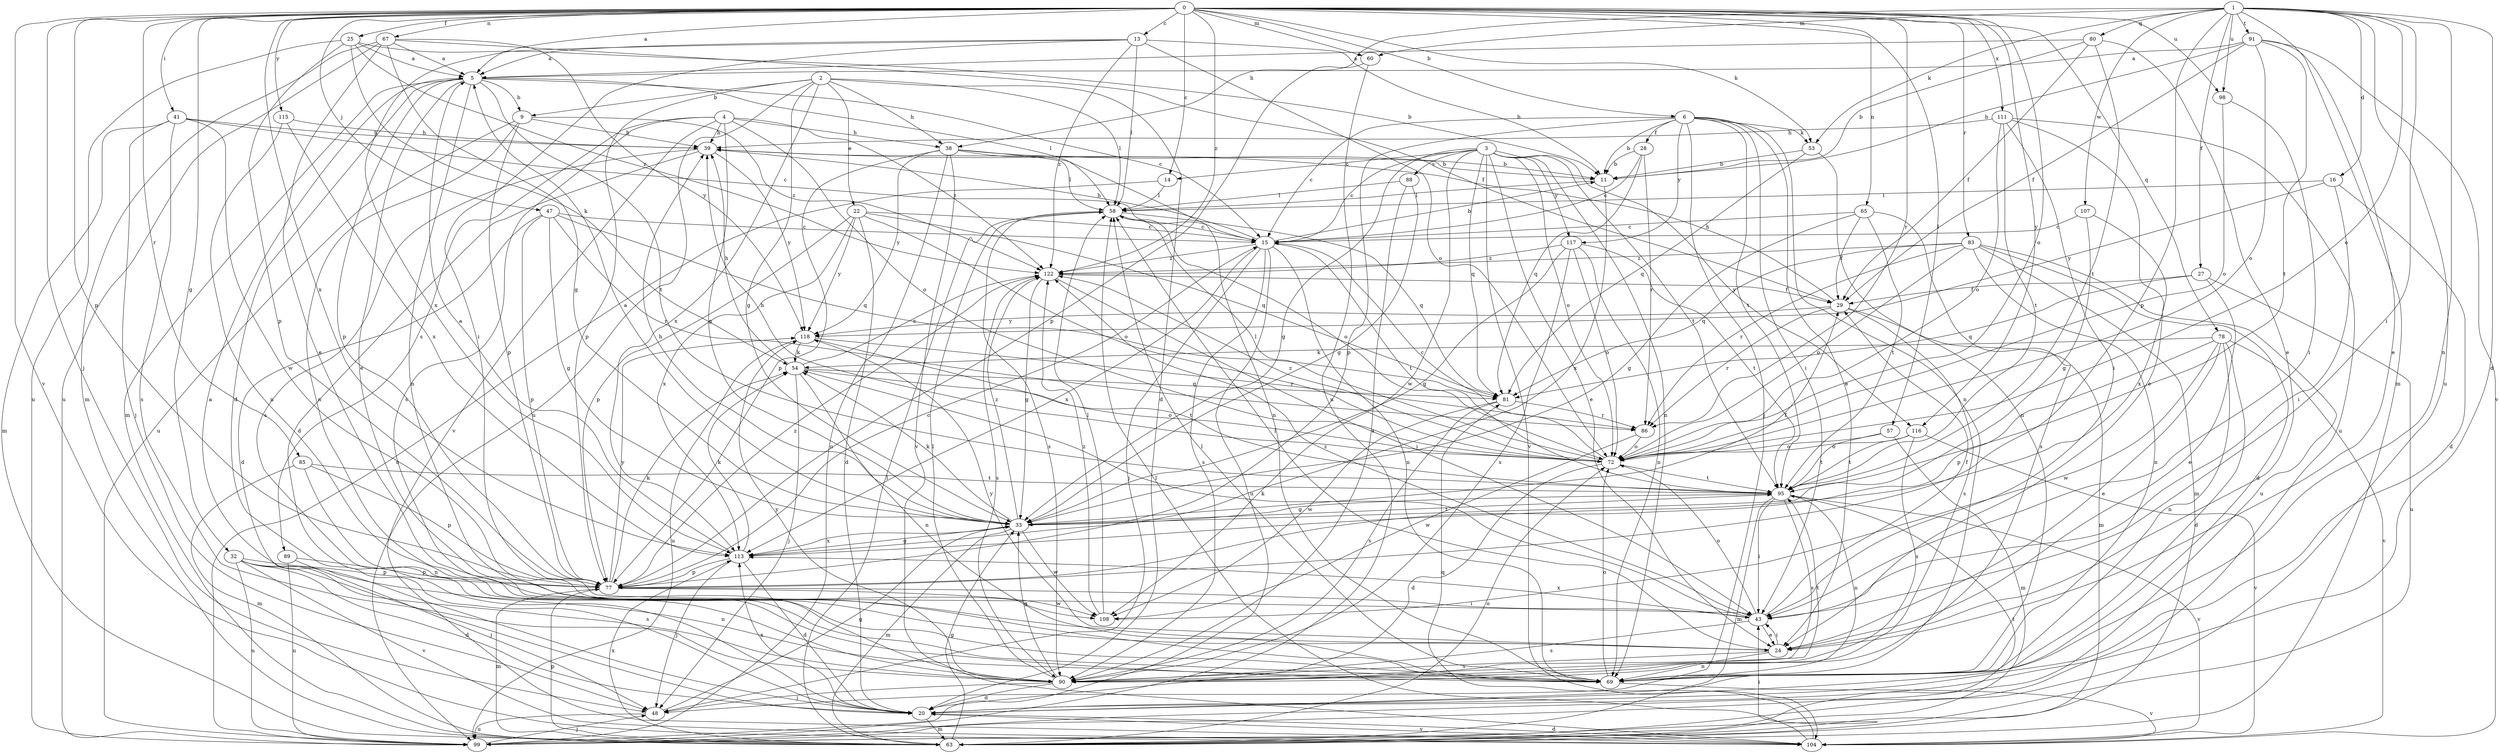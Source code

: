 strict digraph  {
0;
1;
2;
3;
4;
5;
6;
9;
11;
13;
14;
15;
16;
20;
22;
24;
25;
27;
28;
29;
32;
33;
38;
39;
41;
43;
47;
48;
53;
54;
57;
58;
60;
63;
65;
67;
69;
72;
77;
78;
80;
81;
83;
85;
86;
88;
89;
90;
91;
95;
98;
99;
104;
107;
108;
111;
113;
115;
116;
117;
118;
122;
0 -> 5  [label=a];
0 -> 6  [label=b];
0 -> 13  [label=c];
0 -> 14  [label=c];
0 -> 25  [label=f];
0 -> 32  [label=g];
0 -> 41  [label=i];
0 -> 47  [label=j];
0 -> 48  [label=j];
0 -> 53  [label=k];
0 -> 57  [label=l];
0 -> 60  [label=m];
0 -> 65  [label=n];
0 -> 67  [label=n];
0 -> 72  [label=o];
0 -> 77  [label=p];
0 -> 78  [label=q];
0 -> 83  [label=r];
0 -> 85  [label=r];
0 -> 86  [label=r];
0 -> 98  [label=u];
0 -> 104  [label=v];
0 -> 111  [label=x];
0 -> 113  [label=x];
0 -> 115  [label=y];
0 -> 116  [label=y];
0 -> 122  [label=z];
1 -> 16  [label=d];
1 -> 20  [label=d];
1 -> 27  [label=f];
1 -> 38  [label=h];
1 -> 43  [label=i];
1 -> 53  [label=k];
1 -> 60  [label=m];
1 -> 63  [label=m];
1 -> 69  [label=n];
1 -> 72  [label=o];
1 -> 77  [label=p];
1 -> 80  [label=q];
1 -> 91  [label=t];
1 -> 98  [label=u];
1 -> 99  [label=u];
1 -> 107  [label=w];
2 -> 9  [label=b];
2 -> 20  [label=d];
2 -> 22  [label=e];
2 -> 33  [label=g];
2 -> 38  [label=h];
2 -> 58  [label=l];
2 -> 77  [label=p];
2 -> 99  [label=u];
2 -> 113  [label=x];
3 -> 14  [label=c];
3 -> 15  [label=c];
3 -> 24  [label=e];
3 -> 33  [label=g];
3 -> 69  [label=n];
3 -> 72  [label=o];
3 -> 81  [label=q];
3 -> 88  [label=s];
3 -> 95  [label=t];
3 -> 104  [label=v];
3 -> 108  [label=w];
3 -> 116  [label=y];
3 -> 117  [label=y];
4 -> 33  [label=g];
4 -> 38  [label=h];
4 -> 39  [label=h];
4 -> 72  [label=o];
4 -> 89  [label=s];
4 -> 90  [label=s];
4 -> 104  [label=v];
4 -> 122  [label=z];
5 -> 9  [label=b];
5 -> 15  [label=c];
5 -> 20  [label=d];
5 -> 24  [label=e];
5 -> 58  [label=l];
5 -> 63  [label=m];
5 -> 69  [label=n];
5 -> 77  [label=p];
5 -> 95  [label=t];
6 -> 11  [label=b];
6 -> 15  [label=c];
6 -> 24  [label=e];
6 -> 28  [label=f];
6 -> 43  [label=i];
6 -> 48  [label=j];
6 -> 53  [label=k];
6 -> 69  [label=n];
6 -> 77  [label=p];
6 -> 95  [label=t];
6 -> 117  [label=y];
9 -> 39  [label=h];
9 -> 69  [label=n];
9 -> 77  [label=p];
9 -> 99  [label=u];
9 -> 122  [label=z];
11 -> 58  [label=l];
11 -> 113  [label=x];
13 -> 5  [label=a];
13 -> 11  [label=b];
13 -> 43  [label=i];
13 -> 58  [label=l];
13 -> 72  [label=o];
13 -> 113  [label=x];
13 -> 122  [label=z];
14 -> 58  [label=l];
14 -> 99  [label=u];
15 -> 11  [label=b];
15 -> 39  [label=h];
15 -> 48  [label=j];
15 -> 69  [label=n];
15 -> 90  [label=s];
15 -> 95  [label=t];
15 -> 99  [label=u];
15 -> 113  [label=x];
15 -> 122  [label=z];
16 -> 20  [label=d];
16 -> 43  [label=i];
16 -> 58  [label=l];
16 -> 118  [label=y];
20 -> 5  [label=a];
20 -> 63  [label=m];
20 -> 104  [label=v];
20 -> 113  [label=x];
22 -> 15  [label=c];
22 -> 20  [label=d];
22 -> 72  [label=o];
22 -> 77  [label=p];
22 -> 81  [label=q];
22 -> 113  [label=x];
22 -> 118  [label=y];
24 -> 43  [label=i];
24 -> 58  [label=l];
24 -> 69  [label=n];
24 -> 90  [label=s];
24 -> 118  [label=y];
25 -> 5  [label=a];
25 -> 11  [label=b];
25 -> 54  [label=k];
25 -> 77  [label=p];
25 -> 99  [label=u];
25 -> 122  [label=z];
27 -> 24  [label=e];
27 -> 29  [label=f];
27 -> 81  [label=q];
27 -> 99  [label=u];
28 -> 11  [label=b];
28 -> 15  [label=c];
28 -> 81  [label=q];
28 -> 86  [label=r];
29 -> 39  [label=h];
29 -> 63  [label=m];
29 -> 86  [label=r];
29 -> 90  [label=s];
29 -> 118  [label=y];
32 -> 20  [label=d];
32 -> 69  [label=n];
32 -> 77  [label=p];
32 -> 90  [label=s];
32 -> 99  [label=u];
32 -> 104  [label=v];
33 -> 5  [label=a];
33 -> 29  [label=f];
33 -> 39  [label=h];
33 -> 54  [label=k];
33 -> 63  [label=m];
33 -> 95  [label=t];
33 -> 108  [label=w];
33 -> 113  [label=x];
33 -> 122  [label=z];
38 -> 11  [label=b];
38 -> 58  [label=l];
38 -> 69  [label=n];
38 -> 77  [label=p];
38 -> 99  [label=u];
38 -> 104  [label=v];
38 -> 118  [label=y];
39 -> 11  [label=b];
39 -> 20  [label=d];
39 -> 90  [label=s];
39 -> 118  [label=y];
41 -> 15  [label=c];
41 -> 39  [label=h];
41 -> 48  [label=j];
41 -> 63  [label=m];
41 -> 90  [label=s];
41 -> 108  [label=w];
43 -> 24  [label=e];
43 -> 29  [label=f];
43 -> 54  [label=k];
43 -> 72  [label=o];
43 -> 90  [label=s];
43 -> 113  [label=x];
43 -> 122  [label=z];
47 -> 15  [label=c];
47 -> 20  [label=d];
47 -> 33  [label=g];
47 -> 77  [label=p];
47 -> 81  [label=q];
47 -> 86  [label=r];
48 -> 33  [label=g];
48 -> 99  [label=u];
53 -> 11  [label=b];
53 -> 69  [label=n];
53 -> 81  [label=q];
54 -> 39  [label=h];
54 -> 48  [label=j];
54 -> 69  [label=n];
54 -> 72  [label=o];
54 -> 81  [label=q];
54 -> 122  [label=z];
57 -> 63  [label=m];
57 -> 72  [label=o];
57 -> 95  [label=t];
58 -> 15  [label=c];
58 -> 72  [label=o];
58 -> 81  [label=q];
58 -> 90  [label=s];
60 -> 77  [label=p];
60 -> 99  [label=u];
63 -> 33  [label=g];
63 -> 43  [label=i];
63 -> 58  [label=l];
63 -> 72  [label=o];
63 -> 77  [label=p];
63 -> 95  [label=t];
63 -> 113  [label=x];
65 -> 15  [label=c];
65 -> 29  [label=f];
65 -> 33  [label=g];
65 -> 90  [label=s];
65 -> 95  [label=t];
67 -> 5  [label=a];
67 -> 24  [label=e];
67 -> 29  [label=f];
67 -> 33  [label=g];
67 -> 63  [label=m];
67 -> 99  [label=u];
67 -> 118  [label=y];
69 -> 58  [label=l];
69 -> 72  [label=o];
69 -> 104  [label=v];
72 -> 15  [label=c];
72 -> 20  [label=d];
72 -> 39  [label=h];
72 -> 58  [label=l];
72 -> 95  [label=t];
72 -> 122  [label=z];
77 -> 15  [label=c];
77 -> 43  [label=i];
77 -> 54  [label=k];
77 -> 63  [label=m];
77 -> 108  [label=w];
77 -> 118  [label=y];
77 -> 122  [label=z];
78 -> 20  [label=d];
78 -> 24  [label=e];
78 -> 54  [label=k];
78 -> 69  [label=n];
78 -> 77  [label=p];
78 -> 104  [label=v];
78 -> 108  [label=w];
80 -> 5  [label=a];
80 -> 11  [label=b];
80 -> 24  [label=e];
80 -> 29  [label=f];
80 -> 95  [label=t];
81 -> 86  [label=r];
81 -> 90  [label=s];
81 -> 108  [label=w];
83 -> 20  [label=d];
83 -> 63  [label=m];
83 -> 69  [label=n];
83 -> 72  [label=o];
83 -> 81  [label=q];
83 -> 86  [label=r];
83 -> 99  [label=u];
83 -> 122  [label=z];
85 -> 63  [label=m];
85 -> 69  [label=n];
85 -> 77  [label=p];
85 -> 95  [label=t];
86 -> 72  [label=o];
86 -> 108  [label=w];
88 -> 33  [label=g];
88 -> 58  [label=l];
88 -> 90  [label=s];
89 -> 48  [label=j];
89 -> 77  [label=p];
89 -> 99  [label=u];
90 -> 20  [label=d];
90 -> 33  [label=g];
90 -> 48  [label=j];
90 -> 58  [label=l];
90 -> 95  [label=t];
90 -> 118  [label=y];
91 -> 5  [label=a];
91 -> 11  [label=b];
91 -> 24  [label=e];
91 -> 29  [label=f];
91 -> 72  [label=o];
91 -> 95  [label=t];
91 -> 104  [label=v];
95 -> 33  [label=g];
95 -> 43  [label=i];
95 -> 63  [label=m];
95 -> 69  [label=n];
95 -> 90  [label=s];
95 -> 104  [label=v];
98 -> 43  [label=i];
98 -> 72  [label=o];
99 -> 48  [label=j];
104 -> 20  [label=d];
104 -> 58  [label=l];
104 -> 81  [label=q];
107 -> 15  [label=c];
107 -> 33  [label=g];
107 -> 113  [label=x];
108 -> 58  [label=l];
108 -> 122  [label=z];
111 -> 24  [label=e];
111 -> 39  [label=h];
111 -> 43  [label=i];
111 -> 72  [label=o];
111 -> 95  [label=t];
111 -> 99  [label=u];
113 -> 5  [label=a];
113 -> 20  [label=d];
113 -> 33  [label=g];
113 -> 48  [label=j];
113 -> 54  [label=k];
113 -> 77  [label=p];
115 -> 39  [label=h];
115 -> 69  [label=n];
115 -> 113  [label=x];
116 -> 72  [label=o];
116 -> 90  [label=s];
116 -> 95  [label=t];
116 -> 104  [label=v];
117 -> 33  [label=g];
117 -> 69  [label=n];
117 -> 72  [label=o];
117 -> 90  [label=s];
117 -> 95  [label=t];
117 -> 122  [label=z];
118 -> 54  [label=k];
118 -> 86  [label=r];
118 -> 95  [label=t];
118 -> 99  [label=u];
122 -> 29  [label=f];
122 -> 33  [label=g];
122 -> 43  [label=i];
122 -> 90  [label=s];
}
